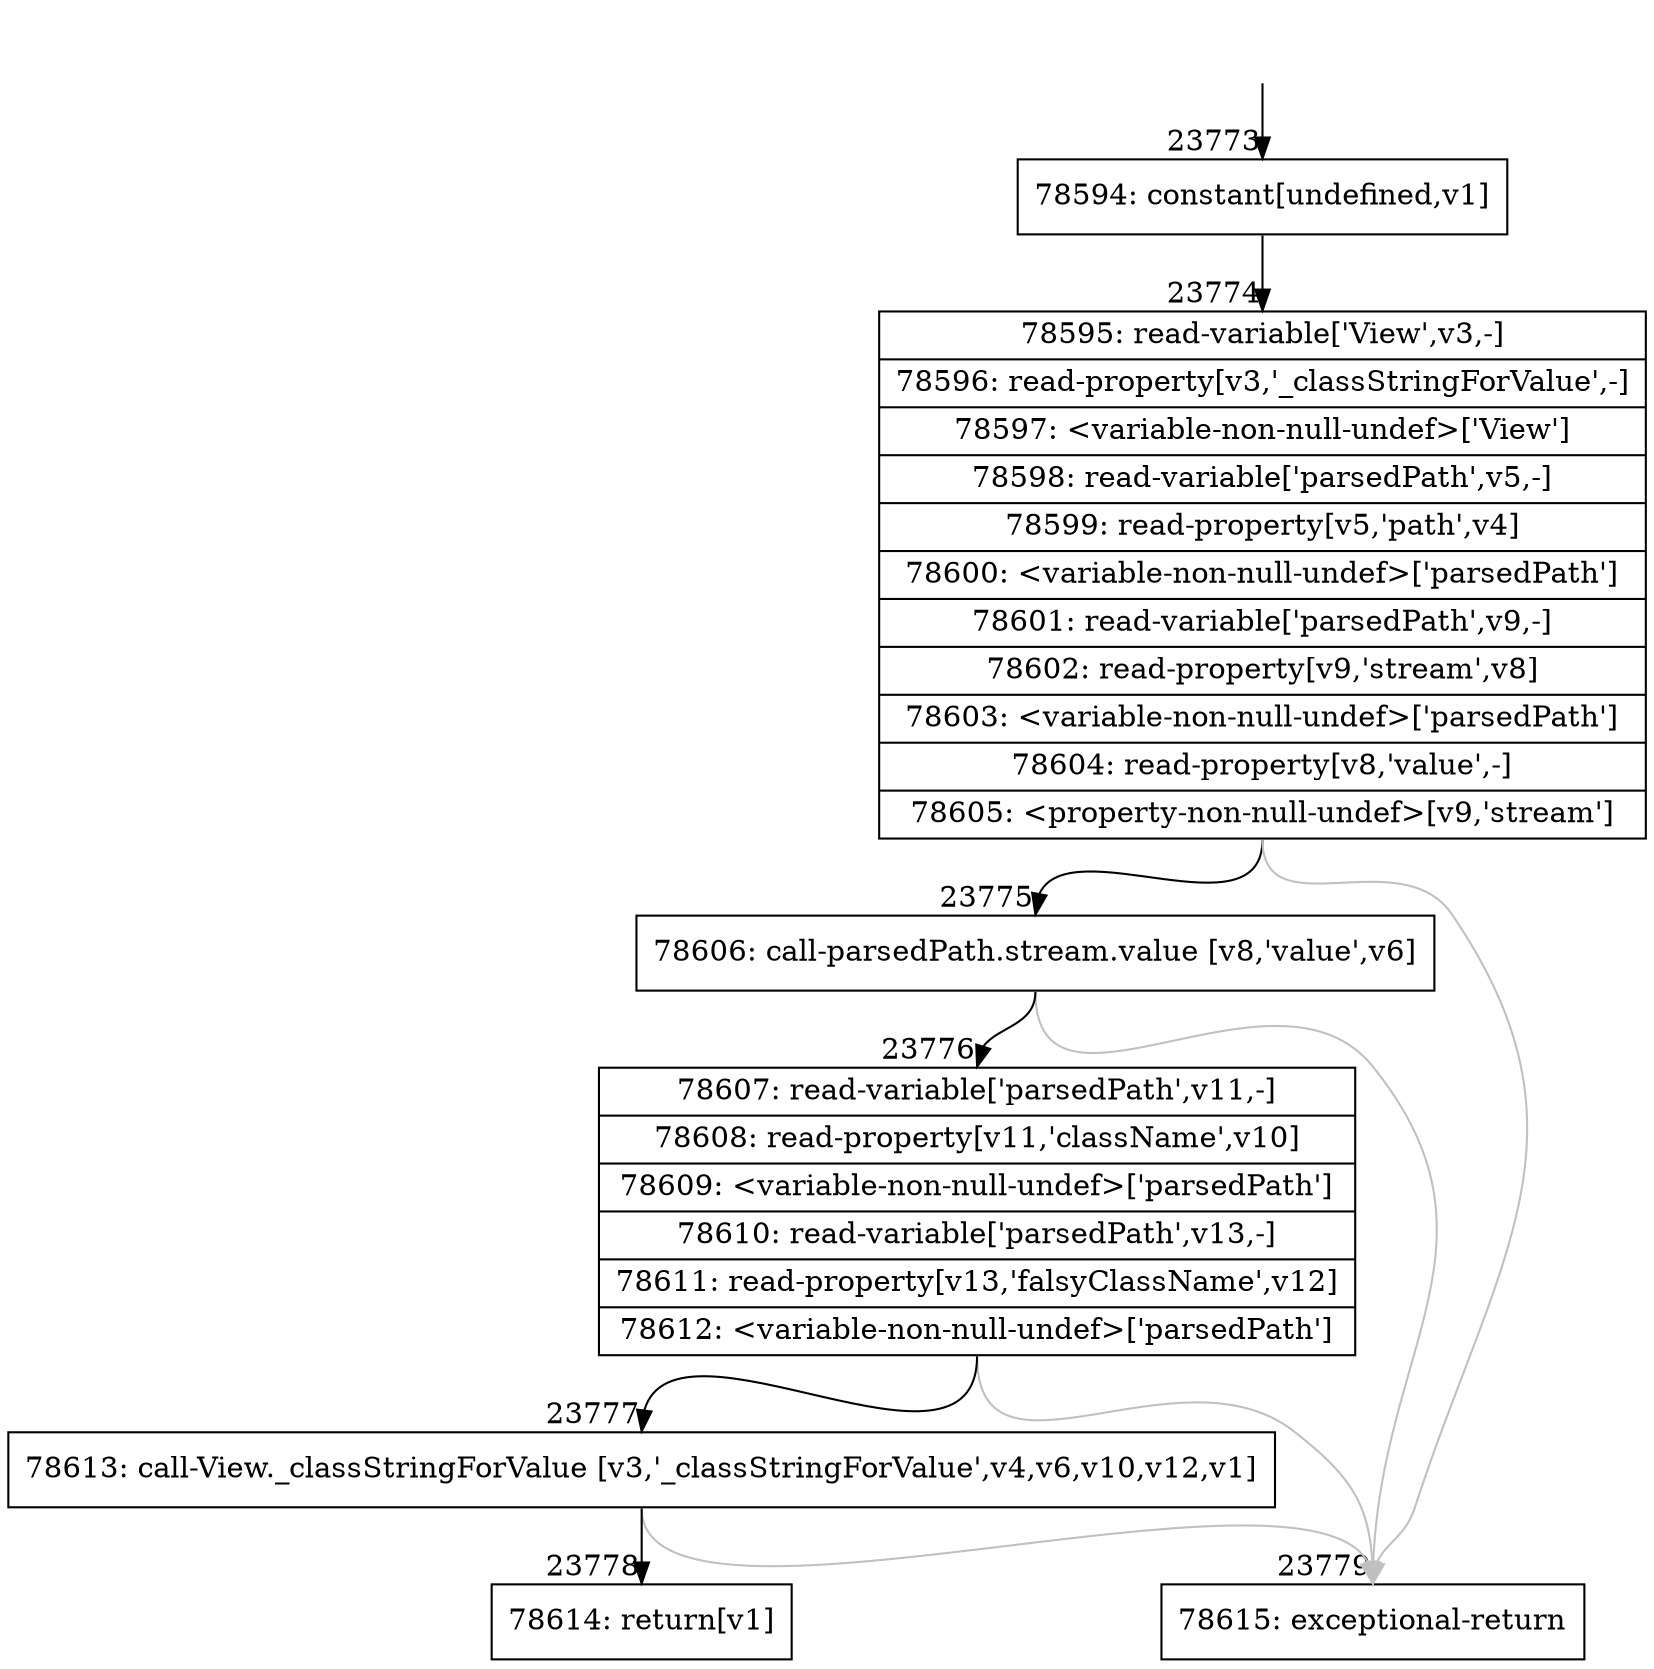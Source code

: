 digraph {
rankdir="TD"
BB_entry2079[shape=none,label=""];
BB_entry2079 -> BB23773 [tailport=s, headport=n, headlabel="    23773"]
BB23773 [shape=record label="{78594: constant[undefined,v1]}" ] 
BB23773 -> BB23774 [tailport=s, headport=n, headlabel="      23774"]
BB23774 [shape=record label="{78595: read-variable['View',v3,-]|78596: read-property[v3,'_classStringForValue',-]|78597: \<variable-non-null-undef\>['View']|78598: read-variable['parsedPath',v5,-]|78599: read-property[v5,'path',v4]|78600: \<variable-non-null-undef\>['parsedPath']|78601: read-variable['parsedPath',v9,-]|78602: read-property[v9,'stream',v8]|78603: \<variable-non-null-undef\>['parsedPath']|78604: read-property[v8,'value',-]|78605: \<property-non-null-undef\>[v9,'stream']}" ] 
BB23774 -> BB23775 [tailport=s, headport=n, headlabel="      23775"]
BB23774 -> BB23779 [tailport=s, headport=n, color=gray, headlabel="      23779"]
BB23775 [shape=record label="{78606: call-parsedPath.stream.value [v8,'value',v6]}" ] 
BB23775 -> BB23776 [tailport=s, headport=n, headlabel="      23776"]
BB23775 -> BB23779 [tailport=s, headport=n, color=gray]
BB23776 [shape=record label="{78607: read-variable['parsedPath',v11,-]|78608: read-property[v11,'className',v10]|78609: \<variable-non-null-undef\>['parsedPath']|78610: read-variable['parsedPath',v13,-]|78611: read-property[v13,'falsyClassName',v12]|78612: \<variable-non-null-undef\>['parsedPath']}" ] 
BB23776 -> BB23777 [tailport=s, headport=n, headlabel="      23777"]
BB23776 -> BB23779 [tailport=s, headport=n, color=gray]
BB23777 [shape=record label="{78613: call-View._classStringForValue [v3,'_classStringForValue',v4,v6,v10,v12,v1]}" ] 
BB23777 -> BB23778 [tailport=s, headport=n, headlabel="      23778"]
BB23777 -> BB23779 [tailport=s, headport=n, color=gray]
BB23778 [shape=record label="{78614: return[v1]}" ] 
BB23779 [shape=record label="{78615: exceptional-return}" ] 
//#$~ 44927
}

